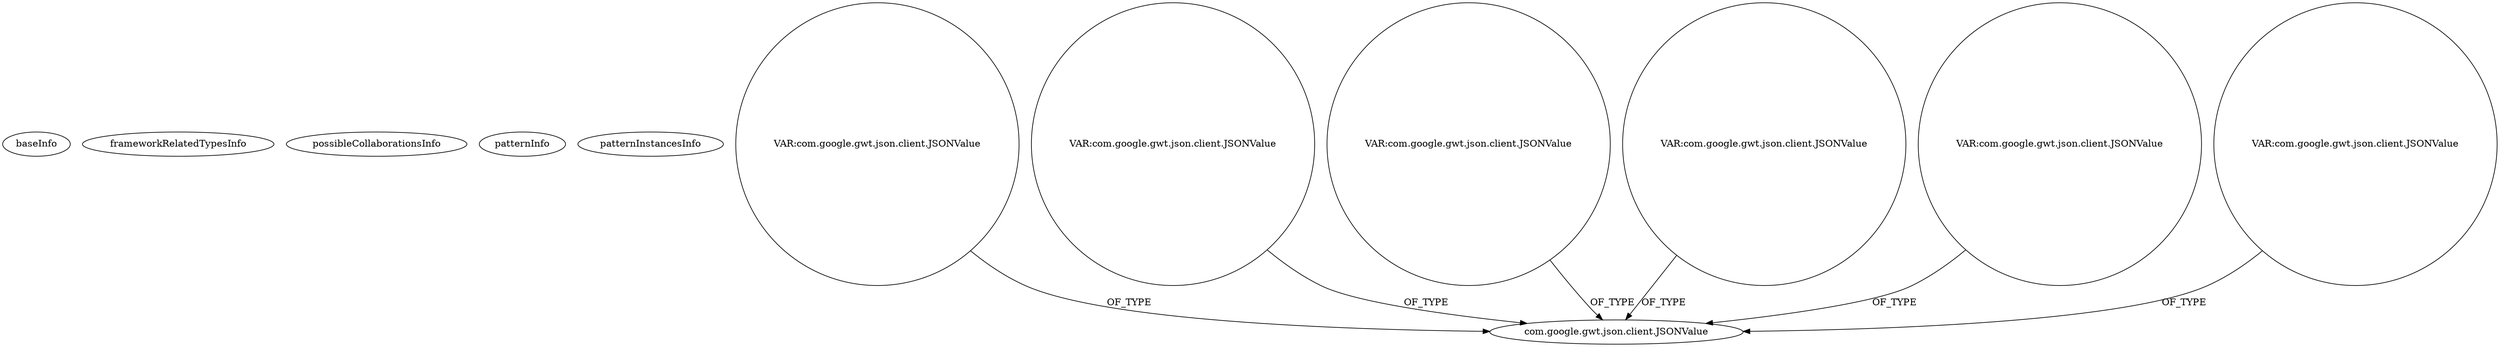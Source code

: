 digraph {
baseInfo[graphId=1383,category="pattern",isAnonymous=false,possibleRelation=false]
frameworkRelatedTypesInfo[]
possibleCollaborationsInfo[]
patternInfo[frequency=2.0,patternRootClient=null]
patternInstancesInfo[0="daonb-obudget~/daonb-obudget/obudget-master/src/client/src/org/obudget/client/Application.java~Application~1154",1="daonb-obudget~/daonb-obudget/obudget-master/src/client/src/org/obudget/client/BudgetSuggestionOracle.java~BudgetSuggestionOracle~1160"]
128[label="com.google.gwt.json.client.JSONValue",vertexType="FRAMEWORK_CLASS_TYPE",isFrameworkType=false]
236[label="VAR:com.google.gwt.json.client.JSONValue",vertexType="VARIABLE_EXPRESION",isFrameworkType=false,shape=circle]
345[label="VAR:com.google.gwt.json.client.JSONValue",vertexType="VARIABLE_EXPRESION",isFrameworkType=false,shape=circle]
220[label="VAR:com.google.gwt.json.client.JSONValue",vertexType="VARIABLE_EXPRESION",isFrameworkType=false,shape=circle]
257[label="VAR:com.google.gwt.json.client.JSONValue",vertexType="VARIABLE_EXPRESION",isFrameworkType=false,shape=circle]
250[label="VAR:com.google.gwt.json.client.JSONValue",vertexType="VARIABLE_EXPRESION",isFrameworkType=false,shape=circle]
370[label="VAR:com.google.gwt.json.client.JSONValue",vertexType="VARIABLE_EXPRESION",isFrameworkType=false,shape=circle]
257->128[label="OF_TYPE"]
345->128[label="OF_TYPE"]
220->128[label="OF_TYPE"]
236->128[label="OF_TYPE"]
370->128[label="OF_TYPE"]
250->128[label="OF_TYPE"]
}
